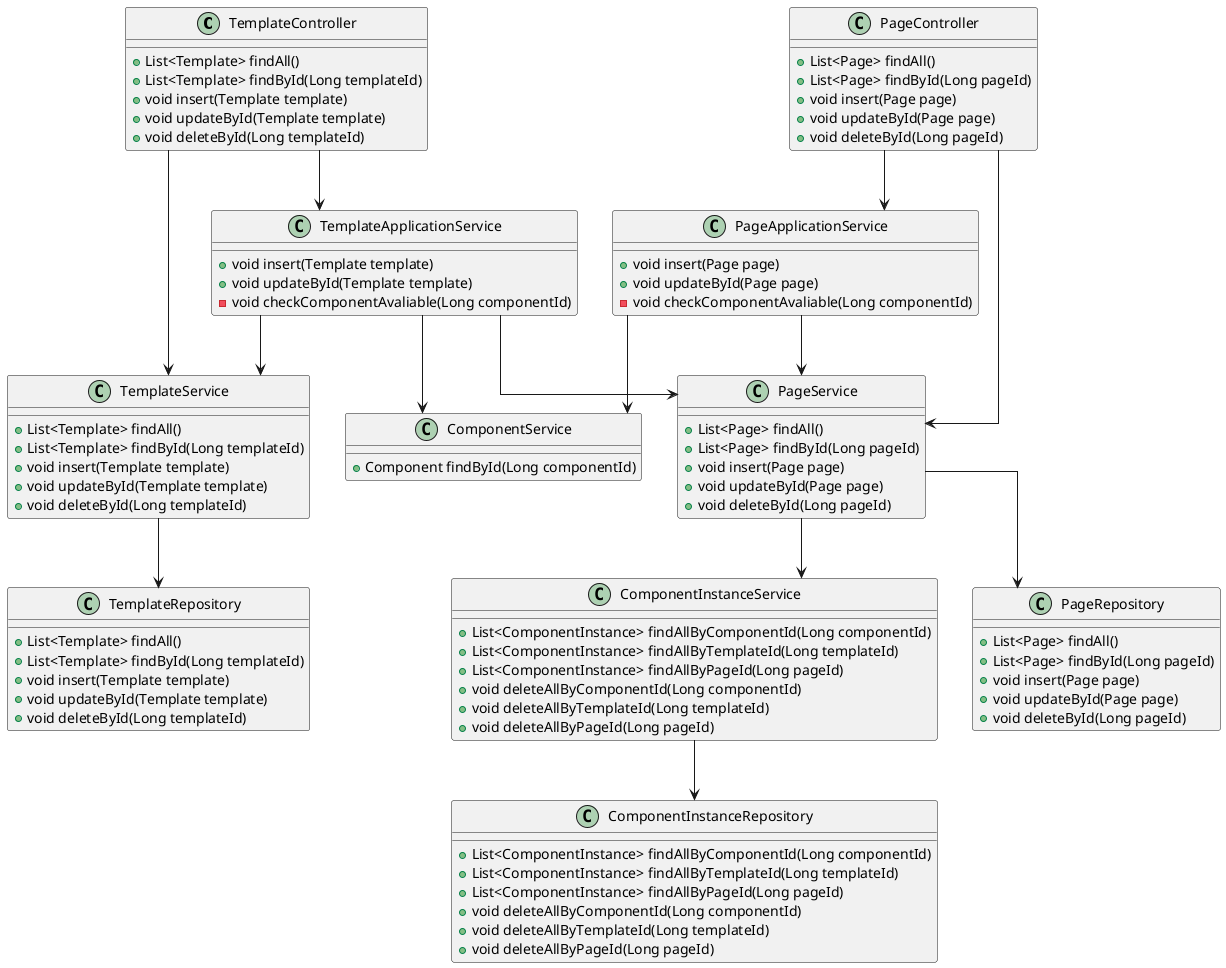@startuml
skinparam linetype ortho
class TemplateController {
    + List<Template> findAll()
    + List<Template> findById(Long templateId)
    + void insert(Template template)
    + void updateById(Template template)
    + void deleteById(Long templateId)
}
class TemplateApplicationService {
    + void insert(Template template)
    + void updateById(Template template)
    - void checkComponentAvaliable(Long componentId)
}
class TemplateService {
    + List<Template> findAll()
    + List<Template> findById(Long templateId)
    + void insert(Template template)
    + void updateById(Template template)
    + void deleteById(Long templateId)
}
class TemplateRepository {
    + List<Template> findAll()
    + List<Template> findById(Long templateId)
    + void insert(Template template)
    + void updateById(Template template)
    + void deleteById(Long templateId)
}
TemplateController --> TemplateApplicationService
TemplateApplicationService --> TemplateService
TemplateController --> TemplateService
TemplateService --> TemplateRepository

class PageController {
    + List<Page> findAll()
    + List<Page> findById(Long pageId)
    + void insert(Page page)
    + void updateById(Page page)
    + void deleteById(Long pageId)
}
class PageApplicationService {
    + void insert(Page page)
    + void updateById(Page page)
    - void checkComponentAvaliable(Long componentId)
}
class PageService {
    + List<Page> findAll()
    + List<Page> findById(Long pageId)
    + void insert(Page page)
    + void updateById(Page page)
    + void deleteById(Long pageId)
}
class PageRepository {
    + List<Page> findAll()
    + List<Page> findById(Long pageId)
    + void insert(Page page)
    + void updateById(Page page)
    + void deleteById(Long pageId)
}
PageController --> PageApplicationService
TemplateApplicationService --> PageService
PageApplicationService --> PageService
PageController --> PageService
PageService --> PageRepository

class ComponentService {
    + Component findById(Long componentId)
}
PageApplicationService --> ComponentService
TemplateApplicationService --> ComponentService

class ComponentInstanceService {
    + List<ComponentInstance> findAllByComponentId(Long componentId)
    + List<ComponentInstance> findAllByTemplateId(Long templateId)
    + List<ComponentInstance> findAllByPageId(Long pageId)
    + void deleteAllByComponentId(Long componentId)
    + void deleteAllByTemplateId(Long templateId)
    + void deleteAllByPageId(Long pageId)
}

PageService --> ComponentInstanceService

class ComponentInstanceRepository {
    + List<ComponentInstance> findAllByComponentId(Long componentId)
    + List<ComponentInstance> findAllByTemplateId(Long templateId)
    + List<ComponentInstance> findAllByPageId(Long pageId)
    + void deleteAllByComponentId(Long componentId)
    + void deleteAllByTemplateId(Long templateId)
    + void deleteAllByPageId(Long pageId)
}
ComponentInstanceService --> ComponentInstanceRepository
@enduml